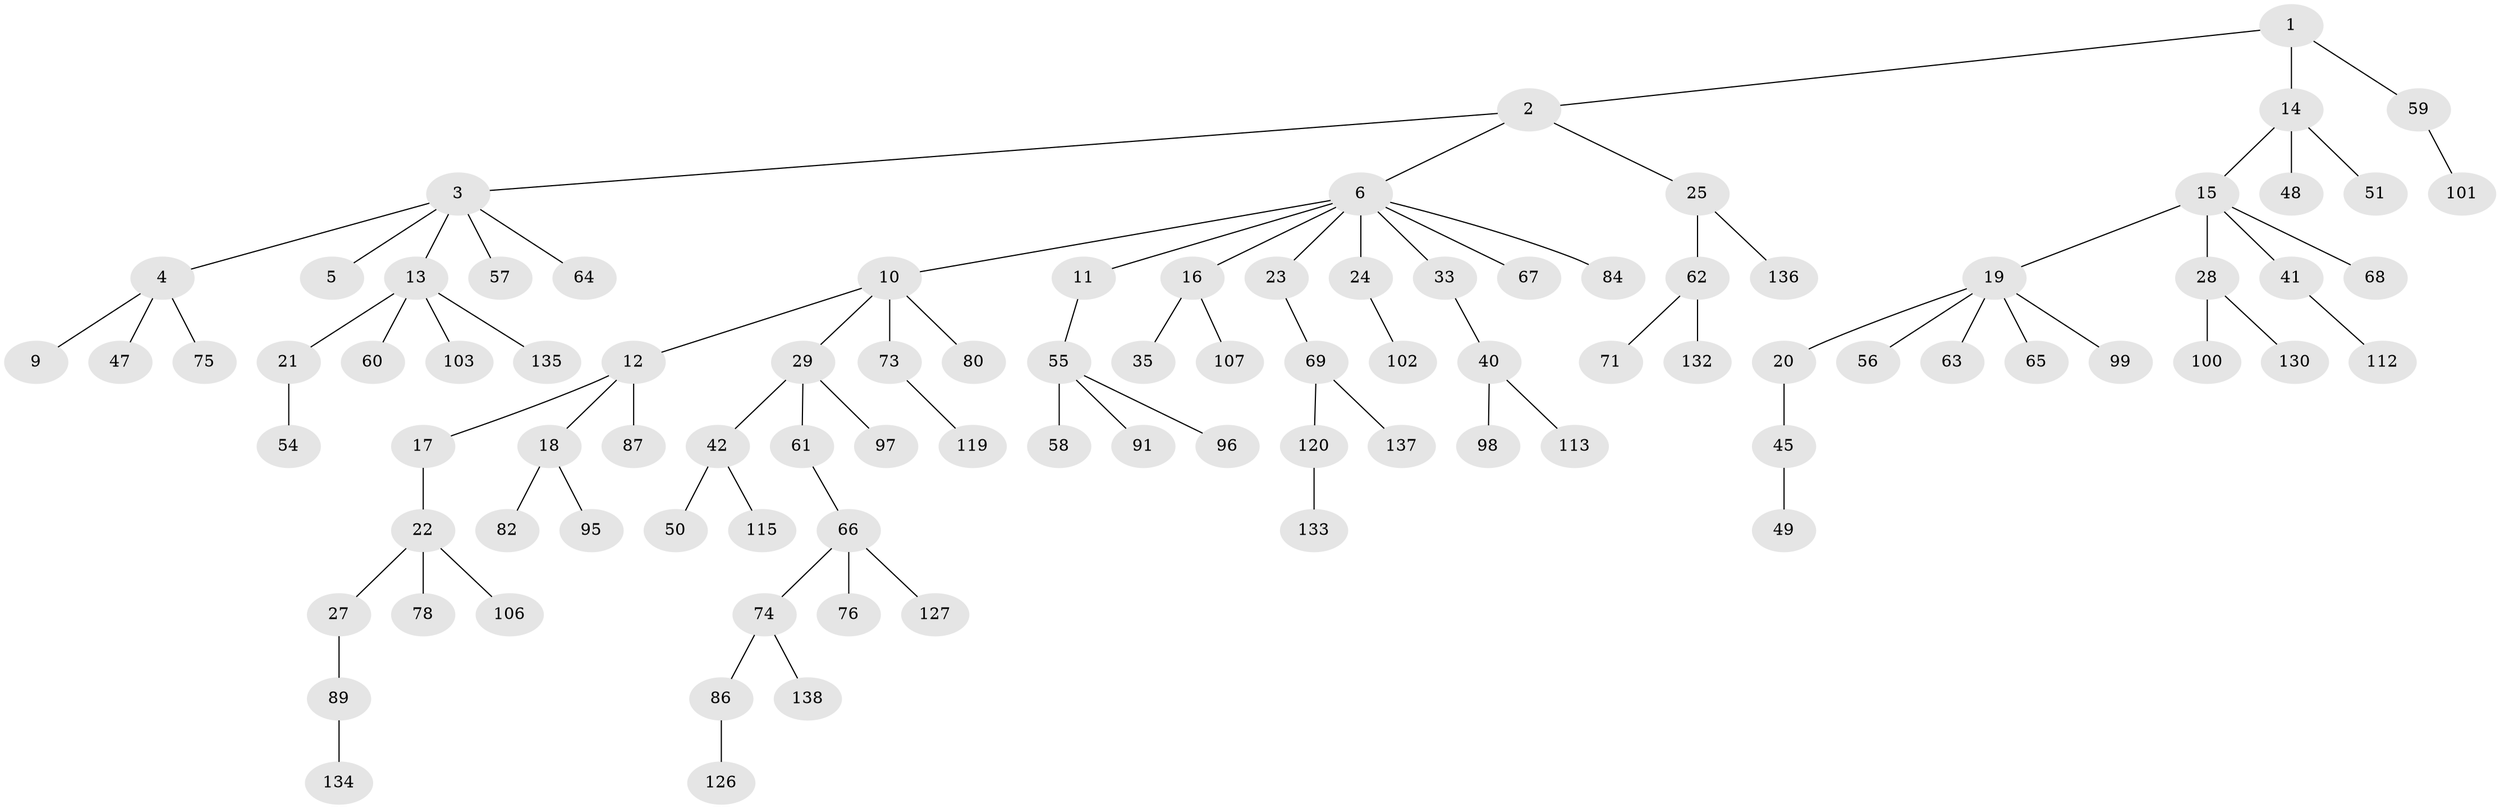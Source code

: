 // original degree distribution, {3: 0.10869565217391304, 5: 0.057971014492753624, 7: 0.014492753623188406, 4: 0.043478260869565216, 1: 0.4855072463768116, 6: 0.007246376811594203, 2: 0.2826086956521739}
// Generated by graph-tools (version 1.1) at 2025/11/02/27/25 16:11:28]
// undirected, 92 vertices, 91 edges
graph export_dot {
graph [start="1"]
  node [color=gray90,style=filled];
  1 [super="+26"];
  2 [super="+93"];
  3 [super="+70"];
  4 [super="+8"];
  5;
  6 [super="+7"];
  9;
  10 [super="+46"];
  11 [super="+31"];
  12 [super="+37"];
  13 [super="+81"];
  14 [super="+90"];
  15;
  16 [super="+32"];
  17;
  18 [super="+36"];
  19 [super="+117"];
  20;
  21 [super="+30"];
  22 [super="+104"];
  23;
  24 [super="+39"];
  25 [super="+53"];
  27 [super="+34"];
  28 [super="+88"];
  29 [super="+52"];
  33 [super="+38"];
  35;
  40 [super="+43"];
  41 [super="+121"];
  42 [super="+44"];
  45 [super="+118"];
  47 [super="+109"];
  48;
  49;
  50;
  51;
  54;
  55 [super="+79"];
  56 [super="+122"];
  57 [super="+105"];
  58 [super="+128"];
  59 [super="+92"];
  60;
  61;
  62 [super="+85"];
  63;
  64 [super="+124"];
  65 [super="+129"];
  66 [super="+72"];
  67;
  68;
  69 [super="+83"];
  71 [super="+77"];
  73;
  74 [super="+123"];
  75 [super="+108"];
  76;
  78 [super="+110"];
  80;
  82 [super="+116"];
  84;
  86;
  87;
  89 [super="+125"];
  91 [super="+94"];
  95;
  96;
  97 [super="+131"];
  98;
  99 [super="+111"];
  100;
  101;
  102;
  103;
  106;
  107;
  112;
  113 [super="+114"];
  115;
  119;
  120;
  126;
  127;
  130;
  132;
  133;
  134;
  135;
  136;
  137;
  138;
  1 -- 2;
  1 -- 14;
  1 -- 59;
  2 -- 3;
  2 -- 6;
  2 -- 25;
  3 -- 4;
  3 -- 5;
  3 -- 13;
  3 -- 57;
  3 -- 64;
  4 -- 9;
  4 -- 47;
  4 -- 75;
  6 -- 10;
  6 -- 33;
  6 -- 67;
  6 -- 84;
  6 -- 16;
  6 -- 23;
  6 -- 24;
  6 -- 11;
  10 -- 12;
  10 -- 29;
  10 -- 73;
  10 -- 80;
  11 -- 55;
  12 -- 17;
  12 -- 18;
  12 -- 87;
  13 -- 21;
  13 -- 60;
  13 -- 135;
  13 -- 103;
  14 -- 15;
  14 -- 48;
  14 -- 51;
  15 -- 19;
  15 -- 28;
  15 -- 41;
  15 -- 68;
  16 -- 107;
  16 -- 35;
  17 -- 22;
  18 -- 95;
  18 -- 82;
  19 -- 20;
  19 -- 56;
  19 -- 63;
  19 -- 65;
  19 -- 99;
  20 -- 45;
  21 -- 54;
  22 -- 27;
  22 -- 78;
  22 -- 106;
  23 -- 69;
  24 -- 102;
  25 -- 62;
  25 -- 136;
  27 -- 89;
  28 -- 100;
  28 -- 130;
  29 -- 42;
  29 -- 61;
  29 -- 97;
  33 -- 40;
  40 -- 98;
  40 -- 113;
  41 -- 112;
  42 -- 115;
  42 -- 50;
  45 -- 49;
  55 -- 58;
  55 -- 91;
  55 -- 96;
  59 -- 101;
  61 -- 66;
  62 -- 71;
  62 -- 132;
  66 -- 74;
  66 -- 127;
  66 -- 76;
  69 -- 120;
  69 -- 137;
  73 -- 119;
  74 -- 86;
  74 -- 138;
  86 -- 126;
  89 -- 134;
  120 -- 133;
}
